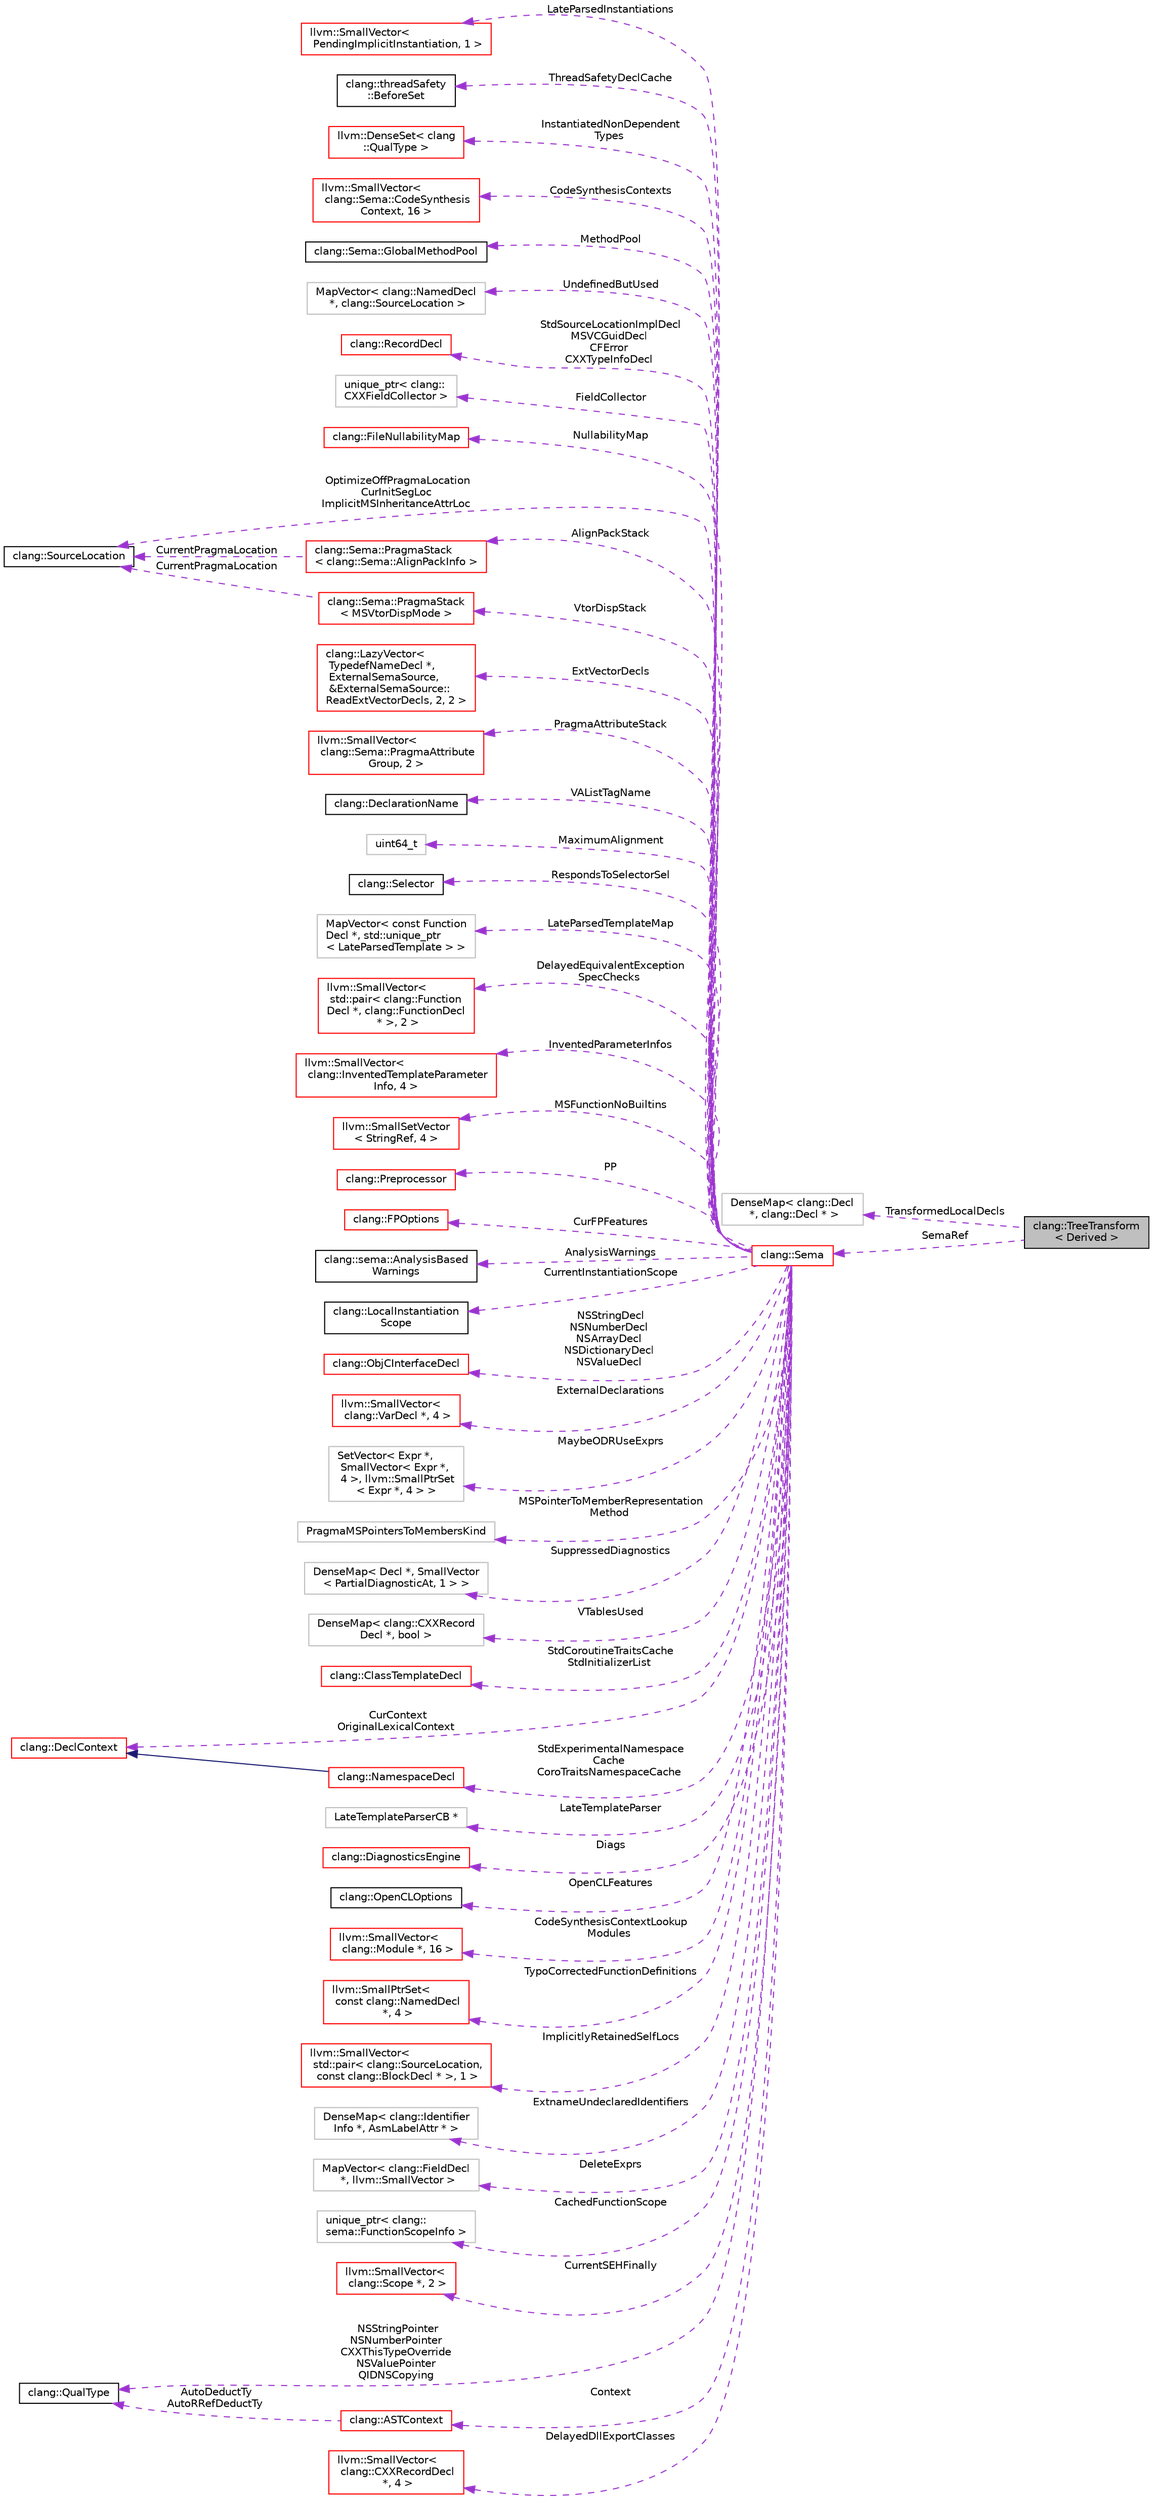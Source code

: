 digraph "clang::TreeTransform&lt; Derived &gt;"
{
 // LATEX_PDF_SIZE
  bgcolor="transparent";
  edge [fontname="Helvetica",fontsize="10",labelfontname="Helvetica",labelfontsize="10"];
  node [fontname="Helvetica",fontsize="10",shape=record];
  rankdir="LR";
  Node1 [label="clang::TreeTransform\l\< Derived \>",height=0.2,width=0.4,color="black", fillcolor="grey75", style="filled", fontcolor="black",tooltip="A semantic tree transformation that allows one to transform one abstract syntax tree into another."];
  Node2 -> Node1 [dir="back",color="darkorchid3",fontsize="10",style="dashed",label=" TransformedLocalDecls" ,fontname="Helvetica"];
  Node2 [label="DenseMap\< clang::Decl\l *, clang::Decl * \>",height=0.2,width=0.4,color="grey75",tooltip=" "];
  Node3 -> Node1 [dir="back",color="darkorchid3",fontsize="10",style="dashed",label=" SemaRef" ,fontname="Helvetica"];
  Node3 [label="clang::Sema",height=0.2,width=0.4,color="red",URL="$classclang_1_1Sema.html",tooltip="Sema - This implements semantic analysis and AST building for C."];
  Node4 -> Node3 [dir="back",color="darkorchid3",fontsize="10",style="dashed",label=" LateParsedInstantiations" ,fontname="Helvetica"];
  Node4 [label="llvm::SmallVector\<\l PendingImplicitInstantiation, 1 \>",height=0.2,width=0.4,color="red",URL="$classllvm_1_1SmallVector.html",tooltip=" "];
  Node6 -> Node3 [dir="back",color="darkorchid3",fontsize="10",style="dashed",label=" ThreadSafetyDeclCache" ,fontname="Helvetica"];
  Node6 [label="clang::threadSafety\l::BeforeSet",height=0.2,width=0.4,color="black",URL="$classclang_1_1threadSafety_1_1BeforeSet.html",tooltip=" "];
  Node7 -> Node3 [dir="back",color="darkorchid3",fontsize="10",style="dashed",label=" InstantiatedNonDependent\lTypes" ,fontname="Helvetica"];
  Node7 [label="llvm::DenseSet\< clang\l::QualType \>",height=0.2,width=0.4,color="red",URL="$classllvm_1_1DenseSet.html",tooltip=" "];
  Node9 -> Node3 [dir="back",color="darkorchid3",fontsize="10",style="dashed",label=" CodeSynthesisContexts" ,fontname="Helvetica"];
  Node9 [label="llvm::SmallVector\<\l clang::Sema::CodeSynthesis\lContext, 16 \>",height=0.2,width=0.4,color="red",URL="$classllvm_1_1SmallVector.html",tooltip=" "];
  Node10 -> Node3 [dir="back",color="darkorchid3",fontsize="10",style="dashed",label=" MethodPool" ,fontname="Helvetica"];
  Node10 [label="clang::Sema::GlobalMethodPool",height=0.2,width=0.4,color="black",URL="$classclang_1_1Sema_1_1GlobalMethodPool.html",tooltip=" "];
  Node11 -> Node3 [dir="back",color="darkorchid3",fontsize="10",style="dashed",label=" UndefinedButUsed" ,fontname="Helvetica"];
  Node11 [label="MapVector\< clang::NamedDecl\l *, clang::SourceLocation \>",height=0.2,width=0.4,color="grey75",tooltip=" "];
  Node12 -> Node3 [dir="back",color="darkorchid3",fontsize="10",style="dashed",label=" StdSourceLocationImplDecl\nMSVCGuidDecl\nCFError\nCXXTypeInfoDecl" ,fontname="Helvetica"];
  Node12 [label="clang::RecordDecl",height=0.2,width=0.4,color="red",URL="$classclang_1_1RecordDecl.html",tooltip="Represents a struct/union/class."];
  Node36 -> Node3 [dir="back",color="darkorchid3",fontsize="10",style="dashed",label=" FieldCollector" ,fontname="Helvetica"];
  Node36 [label="unique_ptr\< clang::\lCXXFieldCollector \>",height=0.2,width=0.4,color="grey75",tooltip=" "];
  Node37 -> Node3 [dir="back",color="darkorchid3",fontsize="10",style="dashed",label=" NullabilityMap" ,fontname="Helvetica"];
  Node37 [label="clang::FileNullabilityMap",height=0.2,width=0.4,color="red",URL="$classclang_1_1FileNullabilityMap.html",tooltip="A mapping from file IDs to a record of whether we've seen nullability information in that file."];
  Node43 -> Node3 [dir="back",color="darkorchid3",fontsize="10",style="dashed",label=" AlignPackStack" ,fontname="Helvetica"];
  Node43 [label="clang::Sema::PragmaStack\l\< clang::Sema::AlignPackInfo \>",height=0.2,width=0.4,color="red",URL="$structclang_1_1Sema_1_1PragmaStack.html",tooltip=" "];
  Node39 -> Node43 [dir="back",color="darkorchid3",fontsize="10",style="dashed",label=" CurrentPragmaLocation" ,fontname="Helvetica"];
  Node39 [label="clang::SourceLocation",height=0.2,width=0.4,color="black",URL="$classclang_1_1SourceLocation.html",tooltip="Encodes a location in the source."];
  Node48 -> Node3 [dir="back",color="darkorchid3",fontsize="10",style="dashed",label=" ExtVectorDecls" ,fontname="Helvetica"];
  Node48 [label="clang::LazyVector\<\l TypedefNameDecl *,\l ExternalSemaSource,\l &ExternalSemaSource::\lReadExtVectorDecls, 2, 2 \>",height=0.2,width=0.4,color="red",URL="$classclang_1_1LazyVector.html",tooltip=" "];
  Node50 -> Node3 [dir="back",color="darkorchid3",fontsize="10",style="dashed",label=" PragmaAttributeStack" ,fontname="Helvetica"];
  Node50 [label="llvm::SmallVector\<\l clang::Sema::PragmaAttribute\lGroup, 2 \>",height=0.2,width=0.4,color="red",URL="$classllvm_1_1SmallVector.html",tooltip=" "];
  Node39 -> Node3 [dir="back",color="darkorchid3",fontsize="10",style="dashed",label=" OptimizeOffPragmaLocation\nCurInitSegLoc\nImplicitMSInheritanceAttrLoc" ,fontname="Helvetica"];
  Node51 -> Node3 [dir="back",color="darkorchid3",fontsize="10",style="dashed",label=" VAListTagName" ,fontname="Helvetica"];
  Node51 [label="clang::DeclarationName",height=0.2,width=0.4,color="black",URL="$classclang_1_1DeclarationName.html",tooltip="The name of a declaration."];
  Node52 -> Node3 [dir="back",color="darkorchid3",fontsize="10",style="dashed",label=" MaximumAlignment" ,fontname="Helvetica"];
  Node52 [label="uint64_t",height=0.2,width=0.4,color="grey75",tooltip=" "];
  Node53 -> Node3 [dir="back",color="darkorchid3",fontsize="10",style="dashed",label=" RespondsToSelectorSel" ,fontname="Helvetica"];
  Node53 [label="clang::Selector",height=0.2,width=0.4,color="black",URL="$classclang_1_1Selector.html",tooltip="Smart pointer class that efficiently represents Objective-C method names."];
  Node54 -> Node3 [dir="back",color="darkorchid3",fontsize="10",style="dashed",label=" LateParsedTemplateMap" ,fontname="Helvetica"];
  Node54 [label="MapVector\< const Function\lDecl *, std::unique_ptr\l\< LateParsedTemplate \> \>",height=0.2,width=0.4,color="grey75",tooltip=" "];
  Node55 -> Node3 [dir="back",color="darkorchid3",fontsize="10",style="dashed",label=" DelayedEquivalentException\lSpecChecks" ,fontname="Helvetica"];
  Node55 [label="llvm::SmallVector\<\l std::pair\< clang::Function\lDecl *, clang::FunctionDecl\l * \>, 2 \>",height=0.2,width=0.4,color="red",URL="$classllvm_1_1SmallVector.html",tooltip=" "];
  Node56 -> Node3 [dir="back",color="darkorchid3",fontsize="10",style="dashed",label=" InventedParameterInfos" ,fontname="Helvetica"];
  Node56 [label="llvm::SmallVector\<\l clang::InventedTemplateParameter\lInfo, 4 \>",height=0.2,width=0.4,color="red",URL="$classllvm_1_1SmallVector.html",tooltip=" "];
  Node57 -> Node3 [dir="back",color="darkorchid3",fontsize="10",style="dashed",label=" MSFunctionNoBuiltins" ,fontname="Helvetica"];
  Node57 [label="llvm::SmallSetVector\l\< StringRef, 4 \>",height=0.2,width=0.4,color="red",URL="$classllvm_1_1SmallSetVector.html",tooltip=" "];
  Node59 -> Node3 [dir="back",color="darkorchid3",fontsize="10",style="dashed",label=" PP" ,fontname="Helvetica"];
  Node59 [label="clang::Preprocessor",height=0.2,width=0.4,color="red",URL="$classclang_1_1Preprocessor.html",tooltip="Engages in a tight little dance with the lexer to efficiently preprocess tokens."];
  Node61 -> Node3 [dir="back",color="darkorchid3",fontsize="10",style="dashed",label=" CurFPFeatures" ,fontname="Helvetica"];
  Node61 [label="clang::FPOptions",height=0.2,width=0.4,color="red",URL="$classclang_1_1FPOptions.html",tooltip=" "];
  Node63 -> Node3 [dir="back",color="darkorchid3",fontsize="10",style="dashed",label=" AnalysisWarnings" ,fontname="Helvetica"];
  Node63 [label="clang::sema::AnalysisBased\lWarnings",height=0.2,width=0.4,color="black",URL="$classclang_1_1sema_1_1AnalysisBasedWarnings.html",tooltip=" "];
  Node64 -> Node3 [dir="back",color="darkorchid3",fontsize="10",style="dashed",label=" CurrentInstantiationScope" ,fontname="Helvetica"];
  Node64 [label="clang::LocalInstantiation\lScope",height=0.2,width=0.4,color="black",URL="$classclang_1_1LocalInstantiationScope.html",tooltip="A stack-allocated class that identifies which local variable declaration instantiations are present i..."];
  Node65 -> Node3 [dir="back",color="darkorchid3",fontsize="10",style="dashed",label=" NSStringDecl\nNSNumberDecl\nNSArrayDecl\nNSDictionaryDecl\nNSValueDecl" ,fontname="Helvetica"];
  Node65 [label="clang::ObjCInterfaceDecl",height=0.2,width=0.4,color="red",URL="$classclang_1_1ObjCInterfaceDecl.html",tooltip="Represents an ObjC class declaration."];
  Node68 -> Node3 [dir="back",color="darkorchid3",fontsize="10",style="dashed",label=" ExternalDeclarations" ,fontname="Helvetica"];
  Node68 [label="llvm::SmallVector\<\l clang::VarDecl *, 4 \>",height=0.2,width=0.4,color="red",URL="$classllvm_1_1SmallVector.html",tooltip=" "];
  Node69 -> Node3 [dir="back",color="darkorchid3",fontsize="10",style="dashed",label=" MaybeODRUseExprs" ,fontname="Helvetica"];
  Node69 [label="SetVector\< Expr *,\l SmallVector\< Expr *,\l 4 \>, llvm::SmallPtrSet\l\< Expr *, 4 \> \>",height=0.2,width=0.4,color="grey75",tooltip=" "];
  Node70 -> Node3 [dir="back",color="darkorchid3",fontsize="10",style="dashed",label=" VtorDispStack" ,fontname="Helvetica"];
  Node70 [label="clang::Sema::PragmaStack\l\< MSVtorDispMode \>",height=0.2,width=0.4,color="red",URL="$structclang_1_1Sema_1_1PragmaStack.html",tooltip=" "];
  Node39 -> Node70 [dir="back",color="darkorchid3",fontsize="10",style="dashed",label=" CurrentPragmaLocation" ,fontname="Helvetica"];
  Node72 -> Node3 [dir="back",color="darkorchid3",fontsize="10",style="dashed",label=" MSPointerToMemberRepresentation\lMethod" ,fontname="Helvetica"];
  Node72 [label="PragmaMSPointersToMembersKind",height=0.2,width=0.4,color="grey75",tooltip=" "];
  Node73 -> Node3 [dir="back",color="darkorchid3",fontsize="10",style="dashed",label=" SuppressedDiagnostics" ,fontname="Helvetica"];
  Node73 [label="DenseMap\< Decl *, SmallVector\l\< PartialDiagnosticAt, 1 \> \>",height=0.2,width=0.4,color="grey75",tooltip=" "];
  Node74 -> Node3 [dir="back",color="darkorchid3",fontsize="10",style="dashed",label=" VTablesUsed" ,fontname="Helvetica"];
  Node74 [label="DenseMap\< clang::CXXRecord\lDecl *, bool \>",height=0.2,width=0.4,color="grey75",tooltip=" "];
  Node75 -> Node3 [dir="back",color="darkorchid3",fontsize="10",style="dashed",label=" StdCoroutineTraitsCache\nStdInitializerList" ,fontname="Helvetica"];
  Node75 [label="clang::ClassTemplateDecl",height=0.2,width=0.4,color="red",URL="$classclang_1_1ClassTemplateDecl.html",tooltip="Declaration of a class template."];
  Node94 -> Node3 [dir="back",color="darkorchid3",fontsize="10",style="dashed",label=" StdExperimentalNamespace\lCache\nCoroTraitsNamespaceCache" ,fontname="Helvetica"];
  Node94 [label="clang::NamespaceDecl",height=0.2,width=0.4,color="red",URL="$classclang_1_1NamespaceDecl.html",tooltip="Represent a C++ namespace."];
  Node19 -> Node94 [dir="back",color="midnightblue",fontsize="10",style="solid",fontname="Helvetica"];
  Node19 [label="clang::DeclContext",height=0.2,width=0.4,color="red",URL="$classclang_1_1DeclContext.html",tooltip="DeclContext - This is used only as base class of specific decl types that can act as declaration cont..."];
  Node96 -> Node3 [dir="back",color="darkorchid3",fontsize="10",style="dashed",label=" LateTemplateParser" ,fontname="Helvetica"];
  Node96 [label="LateTemplateParserCB *",height=0.2,width=0.4,color="grey75",tooltip=" "];
  Node97 -> Node3 [dir="back",color="darkorchid3",fontsize="10",style="dashed",label=" Diags" ,fontname="Helvetica"];
  Node97 [label="clang::DiagnosticsEngine",height=0.2,width=0.4,color="red",URL="$classclang_1_1DiagnosticsEngine.html",tooltip="Concrete class used by the front-end to report problems and issues."];
  Node100 -> Node3 [dir="back",color="darkorchid3",fontsize="10",style="dashed",label=" OpenCLFeatures" ,fontname="Helvetica"];
  Node100 [label="clang::OpenCLOptions",height=0.2,width=0.4,color="black",URL="$classclang_1_1OpenCLOptions.html",tooltip="OpenCL supported extensions and optional core features."];
  Node101 -> Node3 [dir="back",color="darkorchid3",fontsize="10",style="dashed",label=" CodeSynthesisContextLookup\lModules" ,fontname="Helvetica"];
  Node101 [label="llvm::SmallVector\<\l clang::Module *, 16 \>",height=0.2,width=0.4,color="red",URL="$classllvm_1_1SmallVector.html",tooltip=" "];
  Node102 -> Node3 [dir="back",color="darkorchid3",fontsize="10",style="dashed",label=" TypoCorrectedFunctionDefinitions" ,fontname="Helvetica"];
  Node102 [label="llvm::SmallPtrSet\<\l const clang::NamedDecl\l *, 4 \>",height=0.2,width=0.4,color="red",URL="$classllvm_1_1SmallPtrSet.html",tooltip=" "];
  Node104 -> Node3 [dir="back",color="darkorchid3",fontsize="10",style="dashed",label=" ImplicitlyRetainedSelfLocs" ,fontname="Helvetica"];
  Node104 [label="llvm::SmallVector\<\l std::pair\< clang::SourceLocation,\l const clang::BlockDecl * \>, 1 \>",height=0.2,width=0.4,color="red",URL="$classllvm_1_1SmallVector.html",tooltip=" "];
  Node105 -> Node3 [dir="back",color="darkorchid3",fontsize="10",style="dashed",label=" ExtnameUndeclaredIdentifiers" ,fontname="Helvetica"];
  Node105 [label="DenseMap\< clang::Identifier\lInfo *, AsmLabelAttr * \>",height=0.2,width=0.4,color="grey75",tooltip=" "];
  Node106 -> Node3 [dir="back",color="darkorchid3",fontsize="10",style="dashed",label=" DeleteExprs" ,fontname="Helvetica"];
  Node106 [label="MapVector\< clang::FieldDecl\l *, llvm::SmallVector \>",height=0.2,width=0.4,color="grey75",tooltip=" "];
  Node107 -> Node3 [dir="back",color="darkorchid3",fontsize="10",style="dashed",label=" CachedFunctionScope" ,fontname="Helvetica"];
  Node107 [label="unique_ptr\< clang::\lsema::FunctionScopeInfo \>",height=0.2,width=0.4,color="grey75",tooltip=" "];
  Node108 -> Node3 [dir="back",color="darkorchid3",fontsize="10",style="dashed",label=" CurrentSEHFinally" ,fontname="Helvetica"];
  Node108 [label="llvm::SmallVector\<\l clang::Scope *, 2 \>",height=0.2,width=0.4,color="red",URL="$classllvm_1_1SmallVector.html",tooltip=" "];
  Node19 -> Node3 [dir="back",color="darkorchid3",fontsize="10",style="dashed",label=" CurContext\nOriginalLexicalContext" ,fontname="Helvetica"];
  Node109 -> Node3 [dir="back",color="darkorchid3",fontsize="10",style="dashed",label=" Context" ,fontname="Helvetica"];
  Node109 [label="clang::ASTContext",height=0.2,width=0.4,color="red",URL="$classclang_1_1ASTContext.html",tooltip="Holds long-lived AST nodes (such as types and decls) that can be referred to throughout the semantic ..."];
  Node119 -> Node109 [dir="back",color="darkorchid3",fontsize="10",style="dashed",label=" AutoDeductTy\nAutoRRefDeductTy" ,fontname="Helvetica"];
  Node119 [label="clang::QualType",height=0.2,width=0.4,color="black",URL="$classclang_1_1QualType.html",tooltip="A (possibly-)qualified type."];
  Node130 -> Node3 [dir="back",color="darkorchid3",fontsize="10",style="dashed",label=" DelayedDllExportClasses" ,fontname="Helvetica"];
  Node130 [label="llvm::SmallVector\<\l clang::CXXRecordDecl\l *, 4 \>",height=0.2,width=0.4,color="red",URL="$classllvm_1_1SmallVector.html",tooltip=" "];
  Node119 -> Node3 [dir="back",color="darkorchid3",fontsize="10",style="dashed",label=" NSStringPointer\nNSNumberPointer\nCXXThisTypeOverride\nNSValuePointer\nQIDNSCopying" ,fontname="Helvetica"];
}
